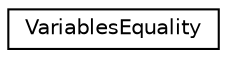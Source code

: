 digraph "Graphical Class Hierarchy"
{
 // LATEX_PDF_SIZE
  edge [fontname="Helvetica",fontsize="10",labelfontname="Helvetica",labelfontsize="10"];
  node [fontname="Helvetica",fontsize="10",shape=record];
  rankdir="LR";
  Node0 [label="VariablesEquality",height=0.2,width=0.4,color="black", fillcolor="white", style="filled",URL="$structoperations__research_1_1math__opt_1_1internal_1_1_variables_equality.html",tooltip=" "];
}
